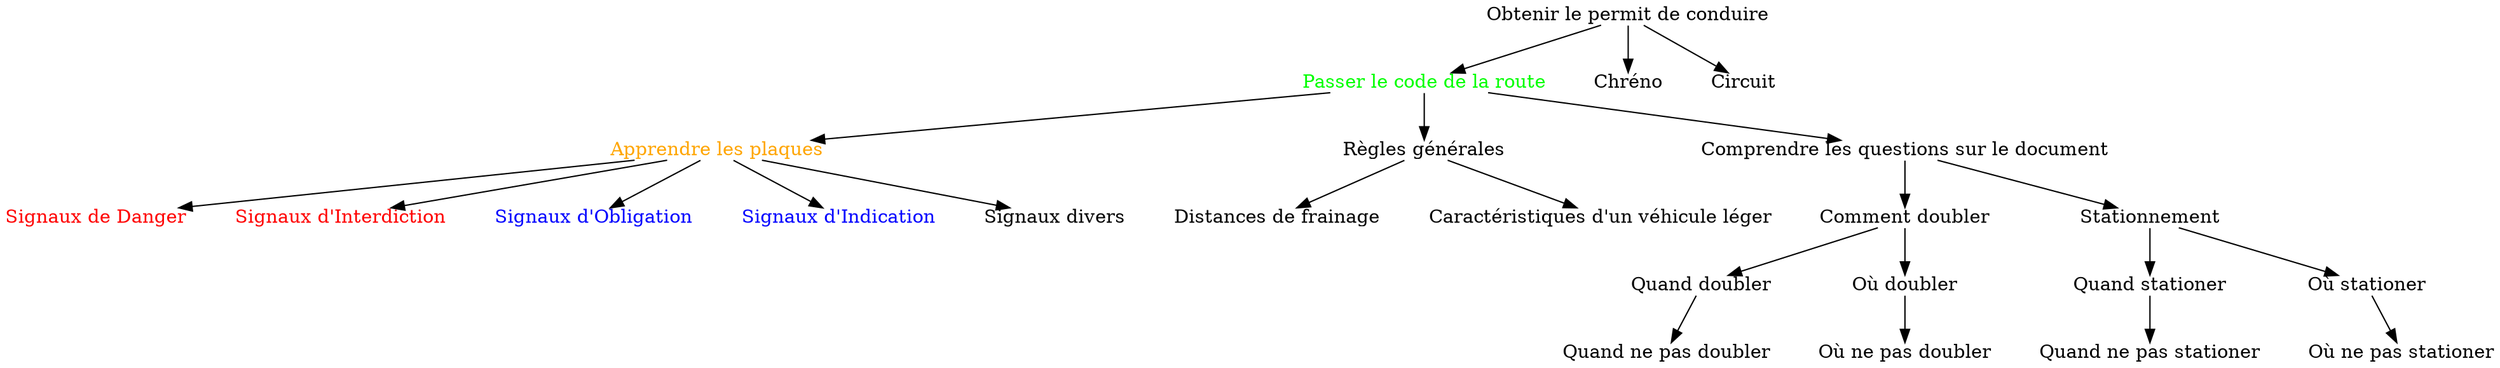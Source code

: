 digraph {
  ranksep=.5
  nodesep=.5
  overlap="false"
  node [color="black", shape="plain"]
  edge [color="black", shape="vee"]


  permit [label="Obtenir le permit de conduire"]
  permit -> code
  permit -> "Chréno"
  permit -> "Circuit"


  code [label="Passer le code de la route", fontcolor="green"]
  code -> { plaques, regles, questions }

  plaques [label="Apprendre les plaques", fontcolor="orange"]
  pdng [label="Signaux de Danger", fontcolor="red"]
  pitr [label="Signaux d'Interdiction", fontcolor="red"]
  pobl [label="Signaux d'Obligation", fontcolor="blue"]
  pind [label="Signaux d'Indication", fontcolor="blue"]
  potr [label="Signaux divers", fontcolor="black"]
  plaques -> pdng
  plaques -> pitr
  plaques -> pobl
  plaques -> pind
  plaques -> potr

  regles [label="Règles générales"]
  regles -> {
    "Distances de frainage",
    "Caractéristiques d'un véhicule léger"
  }

  questions [label="Comprendre les questions sur le document"]
  questions -> { doublage, Stationnement }

  doublage [label="Comment doubler"]
  doublage -> { "Quand doubler", "Où doubler" }
  "Quand doubler" -> "Quand ne pas doubler"
  "Où doubler" -> "Où ne pas doubler"

  Stationnement -> { "Quand stationer", "Où stationer" }
  "Quand stationer" -> "Quand ne pas stationer"
  "Où stationer" -> "Où ne pas stationer"
}

